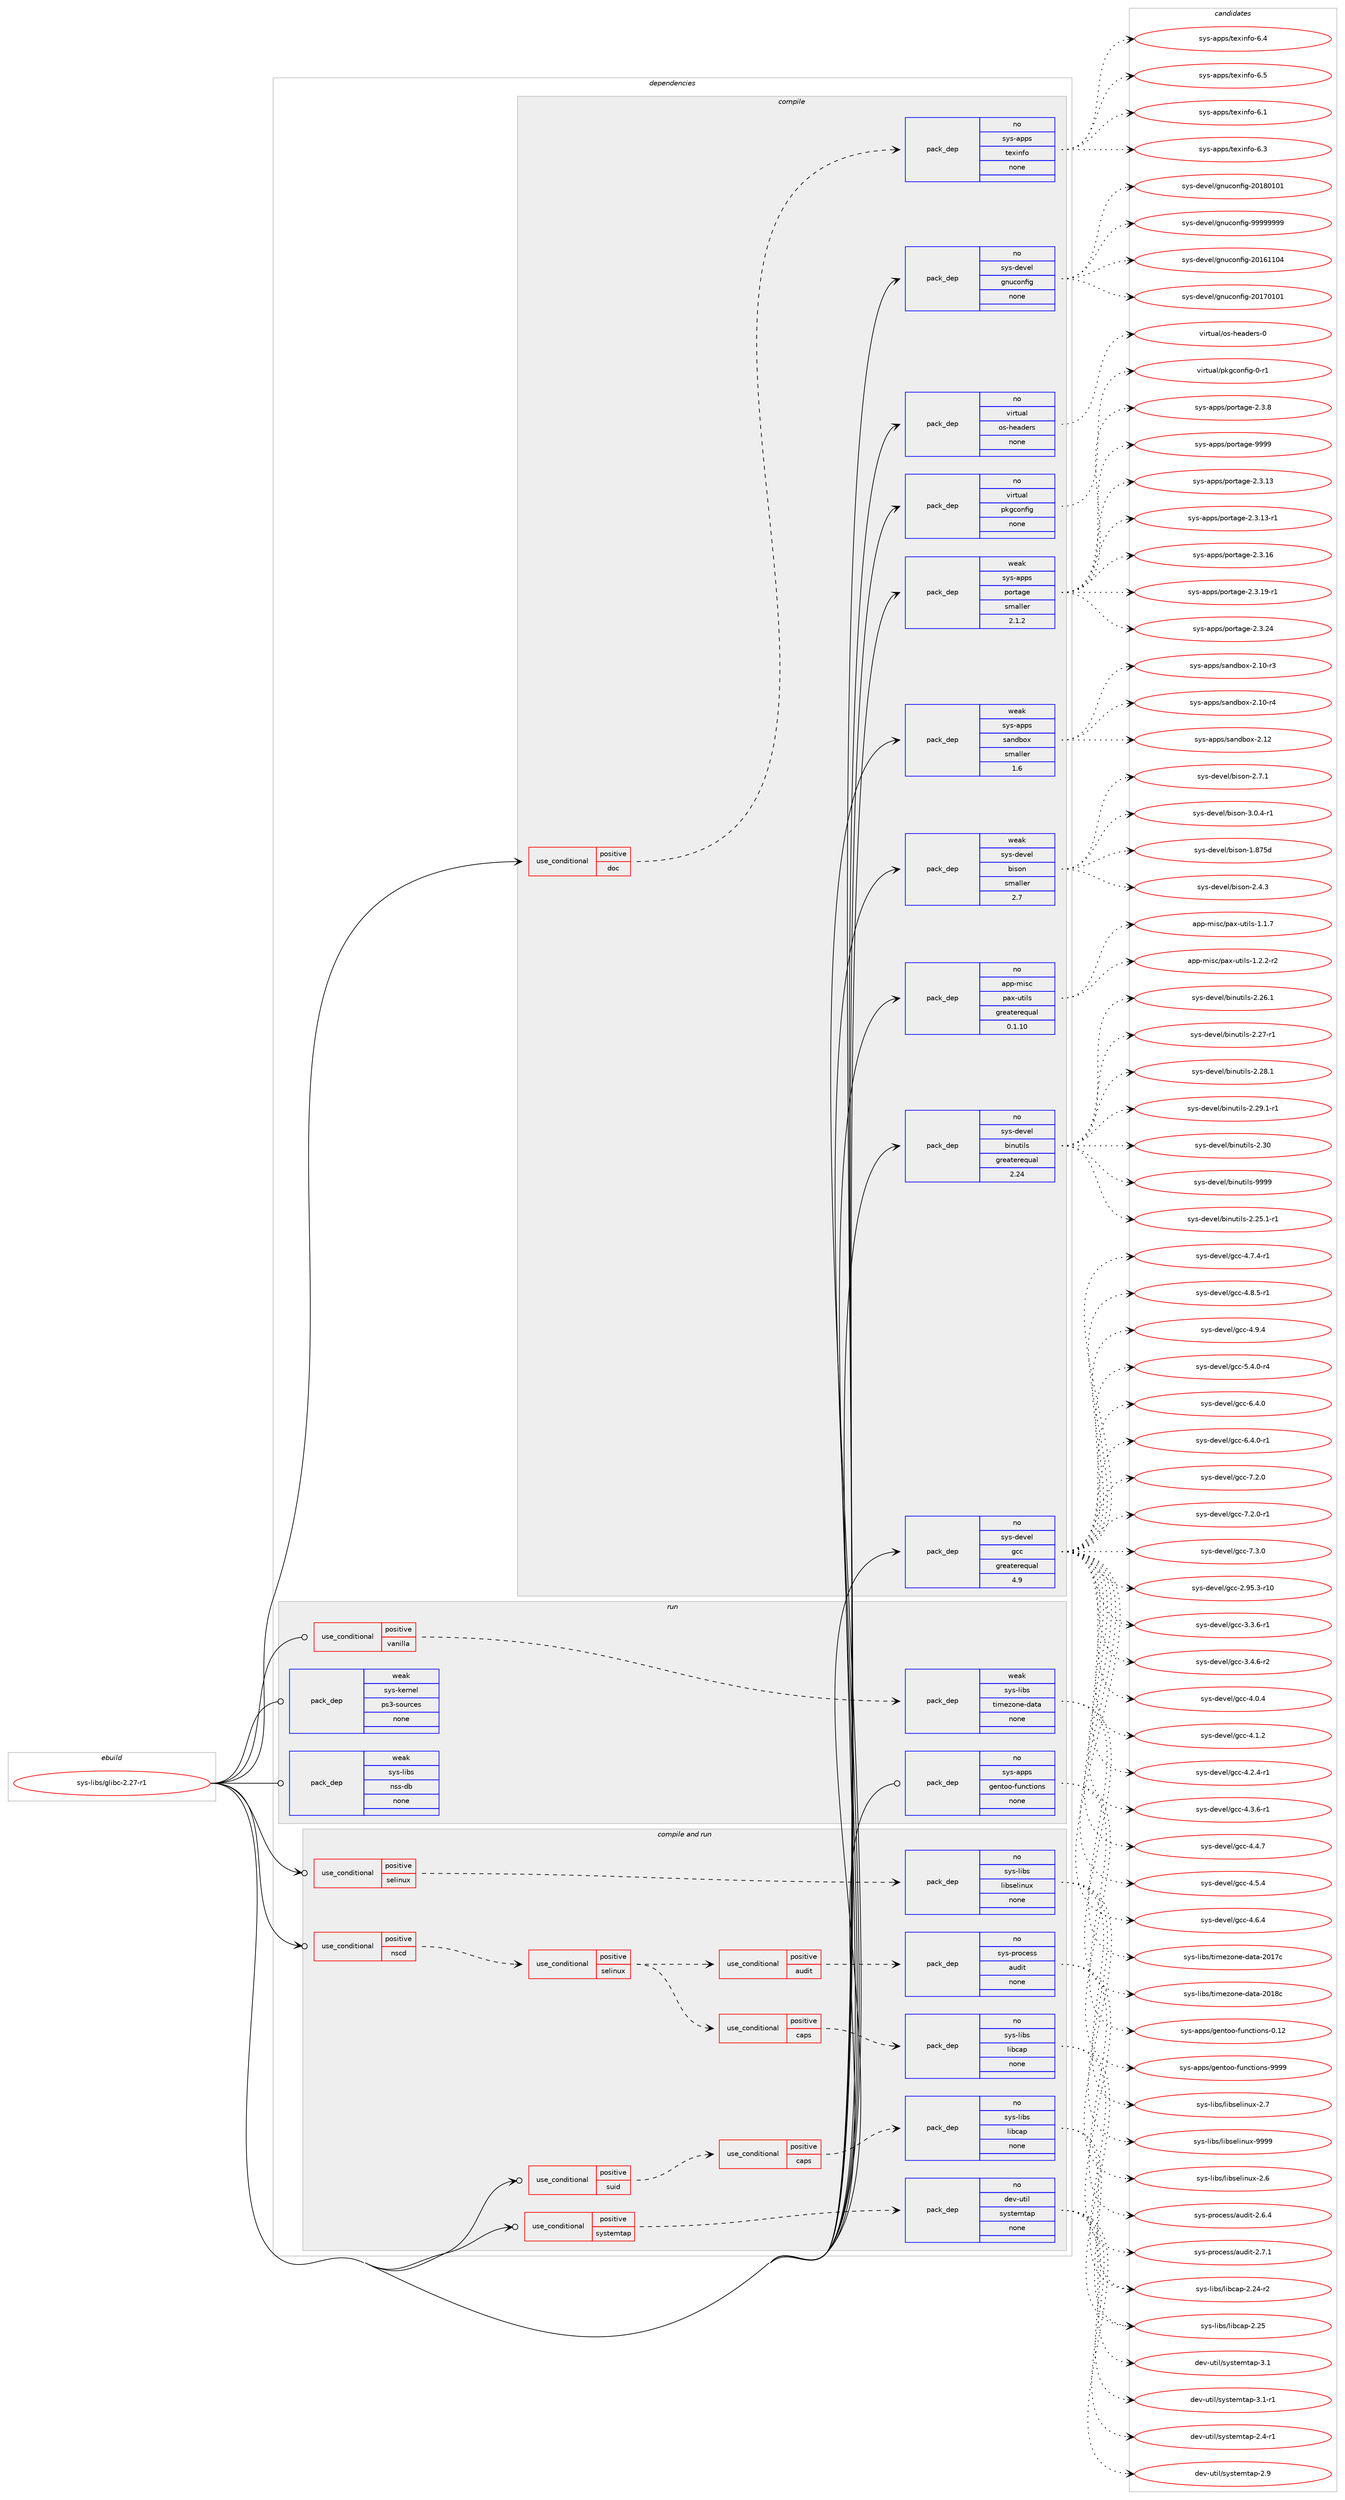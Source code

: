 digraph prolog {

# *************
# Graph options
# *************

newrank=true;
concentrate=true;
compound=true;
graph [rankdir=LR,fontname=Helvetica,fontsize=10,ranksep=1.5];#, ranksep=2.5, nodesep=0.2];
edge  [arrowhead=vee];
node  [fontname=Helvetica,fontsize=10];

# **********
# The ebuild
# **********

subgraph cluster_leftcol {
color=gray;
rank=same;
label=<<i>ebuild</i>>;
id [label="sys-libs/glibc-2.27-r1", color=red, width=4, href="../sys-libs/glibc-2.27-r1.svg"];
}

# ****************
# The dependencies
# ****************

subgraph cluster_midcol {
color=gray;
label=<<i>dependencies</i>>;
subgraph cluster_compile {
fillcolor="#eeeeee";
style=filled;
label=<<i>compile</i>>;
subgraph cond423 {
dependency5822 [label=<<TABLE BORDER="0" CELLBORDER="1" CELLSPACING="0" CELLPADDING="4"><TR><TD ROWSPAN="3" CELLPADDING="10">use_conditional</TD></TR><TR><TD>positive</TD></TR><TR><TD>doc</TD></TR></TABLE>>, shape=none, color=red];
subgraph pack5376 {
dependency5823 [label=<<TABLE BORDER="0" CELLBORDER="1" CELLSPACING="0" CELLPADDING="4" WIDTH="220"><TR><TD ROWSPAN="6" CELLPADDING="30">pack_dep</TD></TR><TR><TD WIDTH="110">no</TD></TR><TR><TD>sys-apps</TD></TR><TR><TD>texinfo</TD></TR><TR><TD>none</TD></TR><TR><TD></TD></TR></TABLE>>, shape=none, color=blue];
}
dependency5822:e -> dependency5823:w [weight=20,style="dashed",arrowhead="vee"];
}
id:e -> dependency5822:w [weight=20,style="solid",arrowhead="vee"];
subgraph pack5377 {
dependency5824 [label=<<TABLE BORDER="0" CELLBORDER="1" CELLSPACING="0" CELLPADDING="4" WIDTH="220"><TR><TD ROWSPAN="6" CELLPADDING="30">pack_dep</TD></TR><TR><TD WIDTH="110">no</TD></TR><TR><TD>app-misc</TD></TR><TR><TD>pax-utils</TD></TR><TR><TD>greaterequal</TD></TR><TR><TD>0.1.10</TD></TR></TABLE>>, shape=none, color=blue];
}
id:e -> dependency5824:w [weight=20,style="solid",arrowhead="vee"];
subgraph pack5378 {
dependency5825 [label=<<TABLE BORDER="0" CELLBORDER="1" CELLSPACING="0" CELLPADDING="4" WIDTH="220"><TR><TD ROWSPAN="6" CELLPADDING="30">pack_dep</TD></TR><TR><TD WIDTH="110">no</TD></TR><TR><TD>sys-devel</TD></TR><TR><TD>binutils</TD></TR><TR><TD>greaterequal</TD></TR><TR><TD>2.24</TD></TR></TABLE>>, shape=none, color=blue];
}
id:e -> dependency5825:w [weight=20,style="solid",arrowhead="vee"];
subgraph pack5379 {
dependency5826 [label=<<TABLE BORDER="0" CELLBORDER="1" CELLSPACING="0" CELLPADDING="4" WIDTH="220"><TR><TD ROWSPAN="6" CELLPADDING="30">pack_dep</TD></TR><TR><TD WIDTH="110">no</TD></TR><TR><TD>sys-devel</TD></TR><TR><TD>gcc</TD></TR><TR><TD>greaterequal</TD></TR><TR><TD>4.9</TD></TR></TABLE>>, shape=none, color=blue];
}
id:e -> dependency5826:w [weight=20,style="solid",arrowhead="vee"];
subgraph pack5380 {
dependency5827 [label=<<TABLE BORDER="0" CELLBORDER="1" CELLSPACING="0" CELLPADDING="4" WIDTH="220"><TR><TD ROWSPAN="6" CELLPADDING="30">pack_dep</TD></TR><TR><TD WIDTH="110">no</TD></TR><TR><TD>sys-devel</TD></TR><TR><TD>gnuconfig</TD></TR><TR><TD>none</TD></TR><TR><TD></TD></TR></TABLE>>, shape=none, color=blue];
}
id:e -> dependency5827:w [weight=20,style="solid",arrowhead="vee"];
subgraph pack5381 {
dependency5828 [label=<<TABLE BORDER="0" CELLBORDER="1" CELLSPACING="0" CELLPADDING="4" WIDTH="220"><TR><TD ROWSPAN="6" CELLPADDING="30">pack_dep</TD></TR><TR><TD WIDTH="110">no</TD></TR><TR><TD>virtual</TD></TR><TR><TD>os-headers</TD></TR><TR><TD>none</TD></TR><TR><TD></TD></TR></TABLE>>, shape=none, color=blue];
}
id:e -> dependency5828:w [weight=20,style="solid",arrowhead="vee"];
subgraph pack5382 {
dependency5829 [label=<<TABLE BORDER="0" CELLBORDER="1" CELLSPACING="0" CELLPADDING="4" WIDTH="220"><TR><TD ROWSPAN="6" CELLPADDING="30">pack_dep</TD></TR><TR><TD WIDTH="110">no</TD></TR><TR><TD>virtual</TD></TR><TR><TD>pkgconfig</TD></TR><TR><TD>none</TD></TR><TR><TD></TD></TR></TABLE>>, shape=none, color=blue];
}
id:e -> dependency5829:w [weight=20,style="solid",arrowhead="vee"];
subgraph pack5383 {
dependency5830 [label=<<TABLE BORDER="0" CELLBORDER="1" CELLSPACING="0" CELLPADDING="4" WIDTH="220"><TR><TD ROWSPAN="6" CELLPADDING="30">pack_dep</TD></TR><TR><TD WIDTH="110">weak</TD></TR><TR><TD>sys-apps</TD></TR><TR><TD>portage</TD></TR><TR><TD>smaller</TD></TR><TR><TD>2.1.2</TD></TR></TABLE>>, shape=none, color=blue];
}
id:e -> dependency5830:w [weight=20,style="solid",arrowhead="vee"];
subgraph pack5384 {
dependency5831 [label=<<TABLE BORDER="0" CELLBORDER="1" CELLSPACING="0" CELLPADDING="4" WIDTH="220"><TR><TD ROWSPAN="6" CELLPADDING="30">pack_dep</TD></TR><TR><TD WIDTH="110">weak</TD></TR><TR><TD>sys-apps</TD></TR><TR><TD>sandbox</TD></TR><TR><TD>smaller</TD></TR><TR><TD>1.6</TD></TR></TABLE>>, shape=none, color=blue];
}
id:e -> dependency5831:w [weight=20,style="solid",arrowhead="vee"];
subgraph pack5385 {
dependency5832 [label=<<TABLE BORDER="0" CELLBORDER="1" CELLSPACING="0" CELLPADDING="4" WIDTH="220"><TR><TD ROWSPAN="6" CELLPADDING="30">pack_dep</TD></TR><TR><TD WIDTH="110">weak</TD></TR><TR><TD>sys-devel</TD></TR><TR><TD>bison</TD></TR><TR><TD>smaller</TD></TR><TR><TD>2.7</TD></TR></TABLE>>, shape=none, color=blue];
}
id:e -> dependency5832:w [weight=20,style="solid",arrowhead="vee"];
}
subgraph cluster_compileandrun {
fillcolor="#eeeeee";
style=filled;
label=<<i>compile and run</i>>;
subgraph cond424 {
dependency5833 [label=<<TABLE BORDER="0" CELLBORDER="1" CELLSPACING="0" CELLPADDING="4"><TR><TD ROWSPAN="3" CELLPADDING="10">use_conditional</TD></TR><TR><TD>positive</TD></TR><TR><TD>nscd</TD></TR></TABLE>>, shape=none, color=red];
subgraph cond425 {
dependency5834 [label=<<TABLE BORDER="0" CELLBORDER="1" CELLSPACING="0" CELLPADDING="4"><TR><TD ROWSPAN="3" CELLPADDING="10">use_conditional</TD></TR><TR><TD>positive</TD></TR><TR><TD>selinux</TD></TR></TABLE>>, shape=none, color=red];
subgraph cond426 {
dependency5835 [label=<<TABLE BORDER="0" CELLBORDER="1" CELLSPACING="0" CELLPADDING="4"><TR><TD ROWSPAN="3" CELLPADDING="10">use_conditional</TD></TR><TR><TD>positive</TD></TR><TR><TD>audit</TD></TR></TABLE>>, shape=none, color=red];
subgraph pack5386 {
dependency5836 [label=<<TABLE BORDER="0" CELLBORDER="1" CELLSPACING="0" CELLPADDING="4" WIDTH="220"><TR><TD ROWSPAN="6" CELLPADDING="30">pack_dep</TD></TR><TR><TD WIDTH="110">no</TD></TR><TR><TD>sys-process</TD></TR><TR><TD>audit</TD></TR><TR><TD>none</TD></TR><TR><TD></TD></TR></TABLE>>, shape=none, color=blue];
}
dependency5835:e -> dependency5836:w [weight=20,style="dashed",arrowhead="vee"];
}
dependency5834:e -> dependency5835:w [weight=20,style="dashed",arrowhead="vee"];
subgraph cond427 {
dependency5837 [label=<<TABLE BORDER="0" CELLBORDER="1" CELLSPACING="0" CELLPADDING="4"><TR><TD ROWSPAN="3" CELLPADDING="10">use_conditional</TD></TR><TR><TD>positive</TD></TR><TR><TD>caps</TD></TR></TABLE>>, shape=none, color=red];
subgraph pack5387 {
dependency5838 [label=<<TABLE BORDER="0" CELLBORDER="1" CELLSPACING="0" CELLPADDING="4" WIDTH="220"><TR><TD ROWSPAN="6" CELLPADDING="30">pack_dep</TD></TR><TR><TD WIDTH="110">no</TD></TR><TR><TD>sys-libs</TD></TR><TR><TD>libcap</TD></TR><TR><TD>none</TD></TR><TR><TD></TD></TR></TABLE>>, shape=none, color=blue];
}
dependency5837:e -> dependency5838:w [weight=20,style="dashed",arrowhead="vee"];
}
dependency5834:e -> dependency5837:w [weight=20,style="dashed",arrowhead="vee"];
}
dependency5833:e -> dependency5834:w [weight=20,style="dashed",arrowhead="vee"];
}
id:e -> dependency5833:w [weight=20,style="solid",arrowhead="odotvee"];
subgraph cond428 {
dependency5839 [label=<<TABLE BORDER="0" CELLBORDER="1" CELLSPACING="0" CELLPADDING="4"><TR><TD ROWSPAN="3" CELLPADDING="10">use_conditional</TD></TR><TR><TD>positive</TD></TR><TR><TD>selinux</TD></TR></TABLE>>, shape=none, color=red];
subgraph pack5388 {
dependency5840 [label=<<TABLE BORDER="0" CELLBORDER="1" CELLSPACING="0" CELLPADDING="4" WIDTH="220"><TR><TD ROWSPAN="6" CELLPADDING="30">pack_dep</TD></TR><TR><TD WIDTH="110">no</TD></TR><TR><TD>sys-libs</TD></TR><TR><TD>libselinux</TD></TR><TR><TD>none</TD></TR><TR><TD></TD></TR></TABLE>>, shape=none, color=blue];
}
dependency5839:e -> dependency5840:w [weight=20,style="dashed",arrowhead="vee"];
}
id:e -> dependency5839:w [weight=20,style="solid",arrowhead="odotvee"];
subgraph cond429 {
dependency5841 [label=<<TABLE BORDER="0" CELLBORDER="1" CELLSPACING="0" CELLPADDING="4"><TR><TD ROWSPAN="3" CELLPADDING="10">use_conditional</TD></TR><TR><TD>positive</TD></TR><TR><TD>suid</TD></TR></TABLE>>, shape=none, color=red];
subgraph cond430 {
dependency5842 [label=<<TABLE BORDER="0" CELLBORDER="1" CELLSPACING="0" CELLPADDING="4"><TR><TD ROWSPAN="3" CELLPADDING="10">use_conditional</TD></TR><TR><TD>positive</TD></TR><TR><TD>caps</TD></TR></TABLE>>, shape=none, color=red];
subgraph pack5389 {
dependency5843 [label=<<TABLE BORDER="0" CELLBORDER="1" CELLSPACING="0" CELLPADDING="4" WIDTH="220"><TR><TD ROWSPAN="6" CELLPADDING="30">pack_dep</TD></TR><TR><TD WIDTH="110">no</TD></TR><TR><TD>sys-libs</TD></TR><TR><TD>libcap</TD></TR><TR><TD>none</TD></TR><TR><TD></TD></TR></TABLE>>, shape=none, color=blue];
}
dependency5842:e -> dependency5843:w [weight=20,style="dashed",arrowhead="vee"];
}
dependency5841:e -> dependency5842:w [weight=20,style="dashed",arrowhead="vee"];
}
id:e -> dependency5841:w [weight=20,style="solid",arrowhead="odotvee"];
subgraph cond431 {
dependency5844 [label=<<TABLE BORDER="0" CELLBORDER="1" CELLSPACING="0" CELLPADDING="4"><TR><TD ROWSPAN="3" CELLPADDING="10">use_conditional</TD></TR><TR><TD>positive</TD></TR><TR><TD>systemtap</TD></TR></TABLE>>, shape=none, color=red];
subgraph pack5390 {
dependency5845 [label=<<TABLE BORDER="0" CELLBORDER="1" CELLSPACING="0" CELLPADDING="4" WIDTH="220"><TR><TD ROWSPAN="6" CELLPADDING="30">pack_dep</TD></TR><TR><TD WIDTH="110">no</TD></TR><TR><TD>dev-util</TD></TR><TR><TD>systemtap</TD></TR><TR><TD>none</TD></TR><TR><TD></TD></TR></TABLE>>, shape=none, color=blue];
}
dependency5844:e -> dependency5845:w [weight=20,style="dashed",arrowhead="vee"];
}
id:e -> dependency5844:w [weight=20,style="solid",arrowhead="odotvee"];
}
subgraph cluster_run {
fillcolor="#eeeeee";
style=filled;
label=<<i>run</i>>;
subgraph cond432 {
dependency5846 [label=<<TABLE BORDER="0" CELLBORDER="1" CELLSPACING="0" CELLPADDING="4"><TR><TD ROWSPAN="3" CELLPADDING="10">use_conditional</TD></TR><TR><TD>positive</TD></TR><TR><TD>vanilla</TD></TR></TABLE>>, shape=none, color=red];
subgraph pack5391 {
dependency5847 [label=<<TABLE BORDER="0" CELLBORDER="1" CELLSPACING="0" CELLPADDING="4" WIDTH="220"><TR><TD ROWSPAN="6" CELLPADDING="30">pack_dep</TD></TR><TR><TD WIDTH="110">weak</TD></TR><TR><TD>sys-libs</TD></TR><TR><TD>timezone-data</TD></TR><TR><TD>none</TD></TR><TR><TD></TD></TR></TABLE>>, shape=none, color=blue];
}
dependency5846:e -> dependency5847:w [weight=20,style="dashed",arrowhead="vee"];
}
id:e -> dependency5846:w [weight=20,style="solid",arrowhead="odot"];
subgraph pack5392 {
dependency5848 [label=<<TABLE BORDER="0" CELLBORDER="1" CELLSPACING="0" CELLPADDING="4" WIDTH="220"><TR><TD ROWSPAN="6" CELLPADDING="30">pack_dep</TD></TR><TR><TD WIDTH="110">no</TD></TR><TR><TD>sys-apps</TD></TR><TR><TD>gentoo-functions</TD></TR><TR><TD>none</TD></TR><TR><TD></TD></TR></TABLE>>, shape=none, color=blue];
}
id:e -> dependency5848:w [weight=20,style="solid",arrowhead="odot"];
subgraph pack5393 {
dependency5849 [label=<<TABLE BORDER="0" CELLBORDER="1" CELLSPACING="0" CELLPADDING="4" WIDTH="220"><TR><TD ROWSPAN="6" CELLPADDING="30">pack_dep</TD></TR><TR><TD WIDTH="110">weak</TD></TR><TR><TD>sys-kernel</TD></TR><TR><TD>ps3-sources</TD></TR><TR><TD>none</TD></TR><TR><TD></TD></TR></TABLE>>, shape=none, color=blue];
}
id:e -> dependency5849:w [weight=20,style="solid",arrowhead="odot"];
subgraph pack5394 {
dependency5850 [label=<<TABLE BORDER="0" CELLBORDER="1" CELLSPACING="0" CELLPADDING="4" WIDTH="220"><TR><TD ROWSPAN="6" CELLPADDING="30">pack_dep</TD></TR><TR><TD WIDTH="110">weak</TD></TR><TR><TD>sys-libs</TD></TR><TR><TD>nss-db</TD></TR><TR><TD>none</TD></TR><TR><TD></TD></TR></TABLE>>, shape=none, color=blue];
}
id:e -> dependency5850:w [weight=20,style="solid",arrowhead="odot"];
}
}

# **************
# The candidates
# **************

subgraph cluster_choices {
rank=same;
color=gray;
label=<<i>candidates</i>>;

subgraph choice5376 {
color=black;
nodesep=1;
choice11512111545971121121154711610112010511010211145544649 [label="sys-apps/texinfo-6.1", color=red, width=4,href="../sys-apps/texinfo-6.1.svg"];
choice11512111545971121121154711610112010511010211145544651 [label="sys-apps/texinfo-6.3", color=red, width=4,href="../sys-apps/texinfo-6.3.svg"];
choice11512111545971121121154711610112010511010211145544652 [label="sys-apps/texinfo-6.4", color=red, width=4,href="../sys-apps/texinfo-6.4.svg"];
choice11512111545971121121154711610112010511010211145544653 [label="sys-apps/texinfo-6.5", color=red, width=4,href="../sys-apps/texinfo-6.5.svg"];
dependency5823:e -> choice11512111545971121121154711610112010511010211145544649:w [style=dotted,weight="100"];
dependency5823:e -> choice11512111545971121121154711610112010511010211145544651:w [style=dotted,weight="100"];
dependency5823:e -> choice11512111545971121121154711610112010511010211145544652:w [style=dotted,weight="100"];
dependency5823:e -> choice11512111545971121121154711610112010511010211145544653:w [style=dotted,weight="100"];
}
subgraph choice5377 {
color=black;
nodesep=1;
choice971121124510910511599471129712045117116105108115454946494655 [label="app-misc/pax-utils-1.1.7", color=red, width=4,href="../app-misc/pax-utils-1.1.7.svg"];
choice9711211245109105115994711297120451171161051081154549465046504511450 [label="app-misc/pax-utils-1.2.2-r2", color=red, width=4,href="../app-misc/pax-utils-1.2.2-r2.svg"];
dependency5824:e -> choice971121124510910511599471129712045117116105108115454946494655:w [style=dotted,weight="100"];
dependency5824:e -> choice9711211245109105115994711297120451171161051081154549465046504511450:w [style=dotted,weight="100"];
}
subgraph choice5378 {
color=black;
nodesep=1;
choice115121115451001011181011084798105110117116105108115455046505346494511449 [label="sys-devel/binutils-2.25.1-r1", color=red, width=4,href="../sys-devel/binutils-2.25.1-r1.svg"];
choice11512111545100101118101108479810511011711610510811545504650544649 [label="sys-devel/binutils-2.26.1", color=red, width=4,href="../sys-devel/binutils-2.26.1.svg"];
choice11512111545100101118101108479810511011711610510811545504650554511449 [label="sys-devel/binutils-2.27-r1", color=red, width=4,href="../sys-devel/binutils-2.27-r1.svg"];
choice11512111545100101118101108479810511011711610510811545504650564649 [label="sys-devel/binutils-2.28.1", color=red, width=4,href="../sys-devel/binutils-2.28.1.svg"];
choice115121115451001011181011084798105110117116105108115455046505746494511449 [label="sys-devel/binutils-2.29.1-r1", color=red, width=4,href="../sys-devel/binutils-2.29.1-r1.svg"];
choice1151211154510010111810110847981051101171161051081154550465148 [label="sys-devel/binutils-2.30", color=red, width=4,href="../sys-devel/binutils-2.30.svg"];
choice1151211154510010111810110847981051101171161051081154557575757 [label="sys-devel/binutils-9999", color=red, width=4,href="../sys-devel/binutils-9999.svg"];
dependency5825:e -> choice115121115451001011181011084798105110117116105108115455046505346494511449:w [style=dotted,weight="100"];
dependency5825:e -> choice11512111545100101118101108479810511011711610510811545504650544649:w [style=dotted,weight="100"];
dependency5825:e -> choice11512111545100101118101108479810511011711610510811545504650554511449:w [style=dotted,weight="100"];
dependency5825:e -> choice11512111545100101118101108479810511011711610510811545504650564649:w [style=dotted,weight="100"];
dependency5825:e -> choice115121115451001011181011084798105110117116105108115455046505746494511449:w [style=dotted,weight="100"];
dependency5825:e -> choice1151211154510010111810110847981051101171161051081154550465148:w [style=dotted,weight="100"];
dependency5825:e -> choice1151211154510010111810110847981051101171161051081154557575757:w [style=dotted,weight="100"];
}
subgraph choice5379 {
color=black;
nodesep=1;
choice1151211154510010111810110847103999945504657534651451144948 [label="sys-devel/gcc-2.95.3-r10", color=red, width=4,href="../sys-devel/gcc-2.95.3-r10.svg"];
choice115121115451001011181011084710399994551465146544511449 [label="sys-devel/gcc-3.3.6-r1", color=red, width=4,href="../sys-devel/gcc-3.3.6-r1.svg"];
choice115121115451001011181011084710399994551465246544511450 [label="sys-devel/gcc-3.4.6-r2", color=red, width=4,href="../sys-devel/gcc-3.4.6-r2.svg"];
choice11512111545100101118101108471039999455246484652 [label="sys-devel/gcc-4.0.4", color=red, width=4,href="../sys-devel/gcc-4.0.4.svg"];
choice11512111545100101118101108471039999455246494650 [label="sys-devel/gcc-4.1.2", color=red, width=4,href="../sys-devel/gcc-4.1.2.svg"];
choice115121115451001011181011084710399994552465046524511449 [label="sys-devel/gcc-4.2.4-r1", color=red, width=4,href="../sys-devel/gcc-4.2.4-r1.svg"];
choice115121115451001011181011084710399994552465146544511449 [label="sys-devel/gcc-4.3.6-r1", color=red, width=4,href="../sys-devel/gcc-4.3.6-r1.svg"];
choice11512111545100101118101108471039999455246524655 [label="sys-devel/gcc-4.4.7", color=red, width=4,href="../sys-devel/gcc-4.4.7.svg"];
choice11512111545100101118101108471039999455246534652 [label="sys-devel/gcc-4.5.4", color=red, width=4,href="../sys-devel/gcc-4.5.4.svg"];
choice11512111545100101118101108471039999455246544652 [label="sys-devel/gcc-4.6.4", color=red, width=4,href="../sys-devel/gcc-4.6.4.svg"];
choice115121115451001011181011084710399994552465546524511449 [label="sys-devel/gcc-4.7.4-r1", color=red, width=4,href="../sys-devel/gcc-4.7.4-r1.svg"];
choice115121115451001011181011084710399994552465646534511449 [label="sys-devel/gcc-4.8.5-r1", color=red, width=4,href="../sys-devel/gcc-4.8.5-r1.svg"];
choice11512111545100101118101108471039999455246574652 [label="sys-devel/gcc-4.9.4", color=red, width=4,href="../sys-devel/gcc-4.9.4.svg"];
choice115121115451001011181011084710399994553465246484511452 [label="sys-devel/gcc-5.4.0-r4", color=red, width=4,href="../sys-devel/gcc-5.4.0-r4.svg"];
choice11512111545100101118101108471039999455446524648 [label="sys-devel/gcc-6.4.0", color=red, width=4,href="../sys-devel/gcc-6.4.0.svg"];
choice115121115451001011181011084710399994554465246484511449 [label="sys-devel/gcc-6.4.0-r1", color=red, width=4,href="../sys-devel/gcc-6.4.0-r1.svg"];
choice11512111545100101118101108471039999455546504648 [label="sys-devel/gcc-7.2.0", color=red, width=4,href="../sys-devel/gcc-7.2.0.svg"];
choice115121115451001011181011084710399994555465046484511449 [label="sys-devel/gcc-7.2.0-r1", color=red, width=4,href="../sys-devel/gcc-7.2.0-r1.svg"];
choice11512111545100101118101108471039999455546514648 [label="sys-devel/gcc-7.3.0", color=red, width=4,href="../sys-devel/gcc-7.3.0.svg"];
dependency5826:e -> choice1151211154510010111810110847103999945504657534651451144948:w [style=dotted,weight="100"];
dependency5826:e -> choice115121115451001011181011084710399994551465146544511449:w [style=dotted,weight="100"];
dependency5826:e -> choice115121115451001011181011084710399994551465246544511450:w [style=dotted,weight="100"];
dependency5826:e -> choice11512111545100101118101108471039999455246484652:w [style=dotted,weight="100"];
dependency5826:e -> choice11512111545100101118101108471039999455246494650:w [style=dotted,weight="100"];
dependency5826:e -> choice115121115451001011181011084710399994552465046524511449:w [style=dotted,weight="100"];
dependency5826:e -> choice115121115451001011181011084710399994552465146544511449:w [style=dotted,weight="100"];
dependency5826:e -> choice11512111545100101118101108471039999455246524655:w [style=dotted,weight="100"];
dependency5826:e -> choice11512111545100101118101108471039999455246534652:w [style=dotted,weight="100"];
dependency5826:e -> choice11512111545100101118101108471039999455246544652:w [style=dotted,weight="100"];
dependency5826:e -> choice115121115451001011181011084710399994552465546524511449:w [style=dotted,weight="100"];
dependency5826:e -> choice115121115451001011181011084710399994552465646534511449:w [style=dotted,weight="100"];
dependency5826:e -> choice11512111545100101118101108471039999455246574652:w [style=dotted,weight="100"];
dependency5826:e -> choice115121115451001011181011084710399994553465246484511452:w [style=dotted,weight="100"];
dependency5826:e -> choice11512111545100101118101108471039999455446524648:w [style=dotted,weight="100"];
dependency5826:e -> choice115121115451001011181011084710399994554465246484511449:w [style=dotted,weight="100"];
dependency5826:e -> choice11512111545100101118101108471039999455546504648:w [style=dotted,weight="100"];
dependency5826:e -> choice115121115451001011181011084710399994555465046484511449:w [style=dotted,weight="100"];
dependency5826:e -> choice11512111545100101118101108471039999455546514648:w [style=dotted,weight="100"];
}
subgraph choice5380 {
color=black;
nodesep=1;
choice115121115451001011181011084710311011799111110102105103455048495449494852 [label="sys-devel/gnuconfig-20161104", color=red, width=4,href="../sys-devel/gnuconfig-20161104.svg"];
choice115121115451001011181011084710311011799111110102105103455048495548494849 [label="sys-devel/gnuconfig-20170101", color=red, width=4,href="../sys-devel/gnuconfig-20170101.svg"];
choice115121115451001011181011084710311011799111110102105103455048495648494849 [label="sys-devel/gnuconfig-20180101", color=red, width=4,href="../sys-devel/gnuconfig-20180101.svg"];
choice115121115451001011181011084710311011799111110102105103455757575757575757 [label="sys-devel/gnuconfig-99999999", color=red, width=4,href="../sys-devel/gnuconfig-99999999.svg"];
dependency5827:e -> choice115121115451001011181011084710311011799111110102105103455048495449494852:w [style=dotted,weight="100"];
dependency5827:e -> choice115121115451001011181011084710311011799111110102105103455048495548494849:w [style=dotted,weight="100"];
dependency5827:e -> choice115121115451001011181011084710311011799111110102105103455048495648494849:w [style=dotted,weight="100"];
dependency5827:e -> choice115121115451001011181011084710311011799111110102105103455757575757575757:w [style=dotted,weight="100"];
}
subgraph choice5381 {
color=black;
nodesep=1;
choice118105114116117971084711111545104101971001011141154548 [label="virtual/os-headers-0", color=red, width=4,href="../virtual/os-headers-0.svg"];
dependency5828:e -> choice118105114116117971084711111545104101971001011141154548:w [style=dotted,weight="100"];
}
subgraph choice5382 {
color=black;
nodesep=1;
choice11810511411611797108471121071039911111010210510345484511449 [label="virtual/pkgconfig-0-r1", color=red, width=4,href="../virtual/pkgconfig-0-r1.svg"];
dependency5829:e -> choice11810511411611797108471121071039911111010210510345484511449:w [style=dotted,weight="100"];
}
subgraph choice5383 {
color=black;
nodesep=1;
choice1151211154597112112115471121111141169710310145504651464951 [label="sys-apps/portage-2.3.13", color=red, width=4,href="../sys-apps/portage-2.3.13.svg"];
choice11512111545971121121154711211111411697103101455046514649514511449 [label="sys-apps/portage-2.3.13-r1", color=red, width=4,href="../sys-apps/portage-2.3.13-r1.svg"];
choice1151211154597112112115471121111141169710310145504651464954 [label="sys-apps/portage-2.3.16", color=red, width=4,href="../sys-apps/portage-2.3.16.svg"];
choice11512111545971121121154711211111411697103101455046514649574511449 [label="sys-apps/portage-2.3.19-r1", color=red, width=4,href="../sys-apps/portage-2.3.19-r1.svg"];
choice1151211154597112112115471121111141169710310145504651465052 [label="sys-apps/portage-2.3.24", color=red, width=4,href="../sys-apps/portage-2.3.24.svg"];
choice11512111545971121121154711211111411697103101455046514656 [label="sys-apps/portage-2.3.8", color=red, width=4,href="../sys-apps/portage-2.3.8.svg"];
choice115121115459711211211547112111114116971031014557575757 [label="sys-apps/portage-9999", color=red, width=4,href="../sys-apps/portage-9999.svg"];
dependency5830:e -> choice1151211154597112112115471121111141169710310145504651464951:w [style=dotted,weight="100"];
dependency5830:e -> choice11512111545971121121154711211111411697103101455046514649514511449:w [style=dotted,weight="100"];
dependency5830:e -> choice1151211154597112112115471121111141169710310145504651464954:w [style=dotted,weight="100"];
dependency5830:e -> choice11512111545971121121154711211111411697103101455046514649574511449:w [style=dotted,weight="100"];
dependency5830:e -> choice1151211154597112112115471121111141169710310145504651465052:w [style=dotted,weight="100"];
dependency5830:e -> choice11512111545971121121154711211111411697103101455046514656:w [style=dotted,weight="100"];
dependency5830:e -> choice115121115459711211211547112111114116971031014557575757:w [style=dotted,weight="100"];
}
subgraph choice5384 {
color=black;
nodesep=1;
choice115121115459711211211547115971101009811112045504649484511451 [label="sys-apps/sandbox-2.10-r3", color=red, width=4,href="../sys-apps/sandbox-2.10-r3.svg"];
choice115121115459711211211547115971101009811112045504649484511452 [label="sys-apps/sandbox-2.10-r4", color=red, width=4,href="../sys-apps/sandbox-2.10-r4.svg"];
choice11512111545971121121154711597110100981111204550464950 [label="sys-apps/sandbox-2.12", color=red, width=4,href="../sys-apps/sandbox-2.12.svg"];
dependency5831:e -> choice115121115459711211211547115971101009811112045504649484511451:w [style=dotted,weight="100"];
dependency5831:e -> choice115121115459711211211547115971101009811112045504649484511452:w [style=dotted,weight="100"];
dependency5831:e -> choice11512111545971121121154711597110100981111204550464950:w [style=dotted,weight="100"];
}
subgraph choice5385 {
color=black;
nodesep=1;
choice115121115451001011181011084798105115111110454946565553100 [label="sys-devel/bison-1.875d", color=red, width=4,href="../sys-devel/bison-1.875d.svg"];
choice115121115451001011181011084798105115111110455046524651 [label="sys-devel/bison-2.4.3", color=red, width=4,href="../sys-devel/bison-2.4.3.svg"];
choice115121115451001011181011084798105115111110455046554649 [label="sys-devel/bison-2.7.1", color=red, width=4,href="../sys-devel/bison-2.7.1.svg"];
choice1151211154510010111810110847981051151111104551464846524511449 [label="sys-devel/bison-3.0.4-r1", color=red, width=4,href="../sys-devel/bison-3.0.4-r1.svg"];
dependency5832:e -> choice115121115451001011181011084798105115111110454946565553100:w [style=dotted,weight="100"];
dependency5832:e -> choice115121115451001011181011084798105115111110455046524651:w [style=dotted,weight="100"];
dependency5832:e -> choice115121115451001011181011084798105115111110455046554649:w [style=dotted,weight="100"];
dependency5832:e -> choice1151211154510010111810110847981051151111104551464846524511449:w [style=dotted,weight="100"];
}
subgraph choice5386 {
color=black;
nodesep=1;
choice11512111545112114111991011151154797117100105116455046544652 [label="sys-process/audit-2.6.4", color=red, width=4,href="../sys-process/audit-2.6.4.svg"];
choice11512111545112114111991011151154797117100105116455046554649 [label="sys-process/audit-2.7.1", color=red, width=4,href="../sys-process/audit-2.7.1.svg"];
dependency5836:e -> choice11512111545112114111991011151154797117100105116455046544652:w [style=dotted,weight="100"];
dependency5836:e -> choice11512111545112114111991011151154797117100105116455046554649:w [style=dotted,weight="100"];
}
subgraph choice5387 {
color=black;
nodesep=1;
choice11512111545108105981154710810598999711245504650524511450 [label="sys-libs/libcap-2.24-r2", color=red, width=4,href="../sys-libs/libcap-2.24-r2.svg"];
choice1151211154510810598115471081059899971124550465053 [label="sys-libs/libcap-2.25", color=red, width=4,href="../sys-libs/libcap-2.25.svg"];
dependency5838:e -> choice11512111545108105981154710810598999711245504650524511450:w [style=dotted,weight="100"];
dependency5838:e -> choice1151211154510810598115471081059899971124550465053:w [style=dotted,weight="100"];
}
subgraph choice5388 {
color=black;
nodesep=1;
choice1151211154510810598115471081059811510110810511011712045504654 [label="sys-libs/libselinux-2.6", color=red, width=4,href="../sys-libs/libselinux-2.6.svg"];
choice1151211154510810598115471081059811510110810511011712045504655 [label="sys-libs/libselinux-2.7", color=red, width=4,href="../sys-libs/libselinux-2.7.svg"];
choice115121115451081059811547108105981151011081051101171204557575757 [label="sys-libs/libselinux-9999", color=red, width=4,href="../sys-libs/libselinux-9999.svg"];
dependency5840:e -> choice1151211154510810598115471081059811510110810511011712045504654:w [style=dotted,weight="100"];
dependency5840:e -> choice1151211154510810598115471081059811510110810511011712045504655:w [style=dotted,weight="100"];
dependency5840:e -> choice115121115451081059811547108105981151011081051101171204557575757:w [style=dotted,weight="100"];
}
subgraph choice5389 {
color=black;
nodesep=1;
choice11512111545108105981154710810598999711245504650524511450 [label="sys-libs/libcap-2.24-r2", color=red, width=4,href="../sys-libs/libcap-2.24-r2.svg"];
choice1151211154510810598115471081059899971124550465053 [label="sys-libs/libcap-2.25", color=red, width=4,href="../sys-libs/libcap-2.25.svg"];
dependency5843:e -> choice11512111545108105981154710810598999711245504650524511450:w [style=dotted,weight="100"];
dependency5843:e -> choice1151211154510810598115471081059899971124550465053:w [style=dotted,weight="100"];
}
subgraph choice5390 {
color=black;
nodesep=1;
choice100101118451171161051084711512111511610110911697112455046524511449 [label="dev-util/systemtap-2.4-r1", color=red, width=4,href="../dev-util/systemtap-2.4-r1.svg"];
choice10010111845117116105108471151211151161011091169711245504657 [label="dev-util/systemtap-2.9", color=red, width=4,href="../dev-util/systemtap-2.9.svg"];
choice10010111845117116105108471151211151161011091169711245514649 [label="dev-util/systemtap-3.1", color=red, width=4,href="../dev-util/systemtap-3.1.svg"];
choice100101118451171161051084711512111511610110911697112455146494511449 [label="dev-util/systemtap-3.1-r1", color=red, width=4,href="../dev-util/systemtap-3.1-r1.svg"];
dependency5845:e -> choice100101118451171161051084711512111511610110911697112455046524511449:w [style=dotted,weight="100"];
dependency5845:e -> choice10010111845117116105108471151211151161011091169711245504657:w [style=dotted,weight="100"];
dependency5845:e -> choice10010111845117116105108471151211151161011091169711245514649:w [style=dotted,weight="100"];
dependency5845:e -> choice100101118451171161051084711512111511610110911697112455146494511449:w [style=dotted,weight="100"];
}
subgraph choice5391 {
color=black;
nodesep=1;
choice115121115451081059811547116105109101122111110101451009711697455048495599 [label="sys-libs/timezone-data-2017c", color=red, width=4,href="../sys-libs/timezone-data-2017c.svg"];
choice115121115451081059811547116105109101122111110101451009711697455048495699 [label="sys-libs/timezone-data-2018c", color=red, width=4,href="../sys-libs/timezone-data-2018c.svg"];
dependency5847:e -> choice115121115451081059811547116105109101122111110101451009711697455048495599:w [style=dotted,weight="100"];
dependency5847:e -> choice115121115451081059811547116105109101122111110101451009711697455048495699:w [style=dotted,weight="100"];
}
subgraph choice5392 {
color=black;
nodesep=1;
choice11512111545971121121154710310111011611111145102117110991161051111101154548464950 [label="sys-apps/gentoo-functions-0.12", color=red, width=4,href="../sys-apps/gentoo-functions-0.12.svg"];
choice11512111545971121121154710310111011611111145102117110991161051111101154557575757 [label="sys-apps/gentoo-functions-9999", color=red, width=4,href="../sys-apps/gentoo-functions-9999.svg"];
dependency5848:e -> choice11512111545971121121154710310111011611111145102117110991161051111101154548464950:w [style=dotted,weight="100"];
dependency5848:e -> choice11512111545971121121154710310111011611111145102117110991161051111101154557575757:w [style=dotted,weight="100"];
}
subgraph choice5393 {
color=black;
nodesep=1;
}
subgraph choice5394 {
color=black;
nodesep=1;
}
}

}
